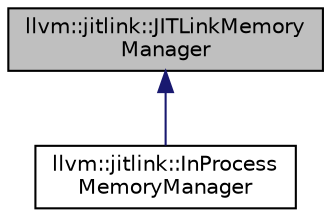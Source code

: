 digraph "llvm::jitlink::JITLinkMemoryManager"
{
 // LATEX_PDF_SIZE
  bgcolor="transparent";
  edge [fontname="Helvetica",fontsize="10",labelfontname="Helvetica",labelfontsize="10"];
  node [fontname="Helvetica",fontsize="10",shape="box"];
  Node1 [label="llvm::jitlink::JITLinkMemory\lManager",height=0.2,width=0.4,color="black", fillcolor="grey75", style="filled", fontcolor="black",tooltip="Manages allocations of JIT memory."];
  Node1 -> Node2 [dir="back",color="midnightblue",fontsize="10",style="solid",fontname="Helvetica"];
  Node2 [label="llvm::jitlink::InProcess\lMemoryManager",height=0.2,width=0.4,color="black",URL="$classllvm_1_1jitlink_1_1InProcessMemoryManager.html",tooltip="A JITLinkMemoryManager that allocates in-process memory."];
}

